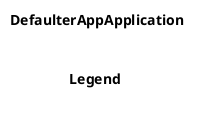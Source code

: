 @startuml
set separator none
title DefaulterAppApplication

top to bottom direction

!include <C4/C4>
!include <C4/C4_Context>


SHOW_LEGEND(true)
@enduml